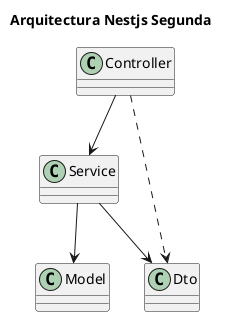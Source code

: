 @startuml

title "Arquitectura Nestjs Segunda"

class Controller
class Service
class Model
class Dto

Controller --> Service
Service --> Model
Service --> Dto
Controller ..> Dto

@enduml